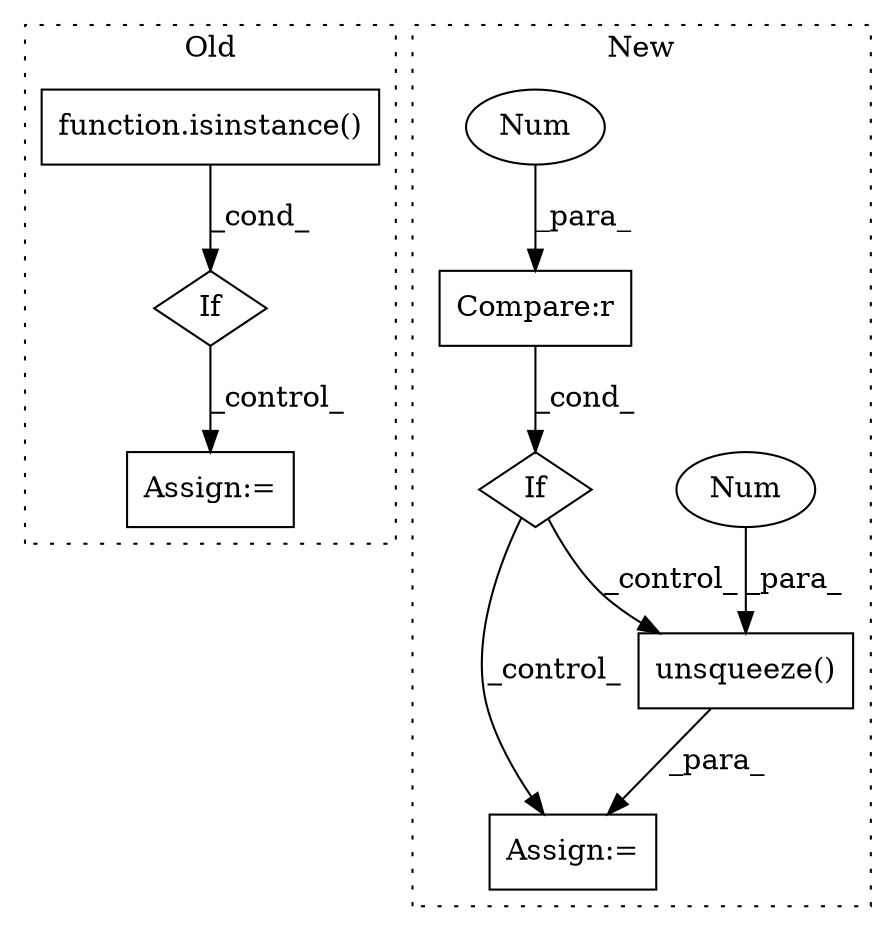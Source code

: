 digraph G {
subgraph cluster0 {
1 [label="function.isinstance()" a="75" s="2332,2360" l="11,1" shape="box"];
4 [label="If" a="96" s="2329" l="3" shape="diamond"];
5 [label="Assign:=" a="68" s="2381" l="3" shape="box"];
label = "Old";
style="dotted";
}
subgraph cluster1 {
2 [label="unsqueeze()" a="75" s="2543,2561" l="17,1" shape="box"];
3 [label="Num" a="76" s="2560" l="1" shape="ellipse"];
6 [label="Assign:=" a="68" s="2540" l="3" shape="box"];
7 [label="If" a="96" s="2501" l="3" shape="diamond"];
8 [label="Compare:r" a="40" s="2504" l="16" shape="box"];
9 [label="Num" a="76" s="2519" l="1" shape="ellipse"];
label = "New";
style="dotted";
}
1 -> 4 [label="_cond_"];
2 -> 6 [label="_para_"];
3 -> 2 [label="_para_"];
4 -> 5 [label="_control_"];
7 -> 2 [label="_control_"];
7 -> 6 [label="_control_"];
8 -> 7 [label="_cond_"];
9 -> 8 [label="_para_"];
}